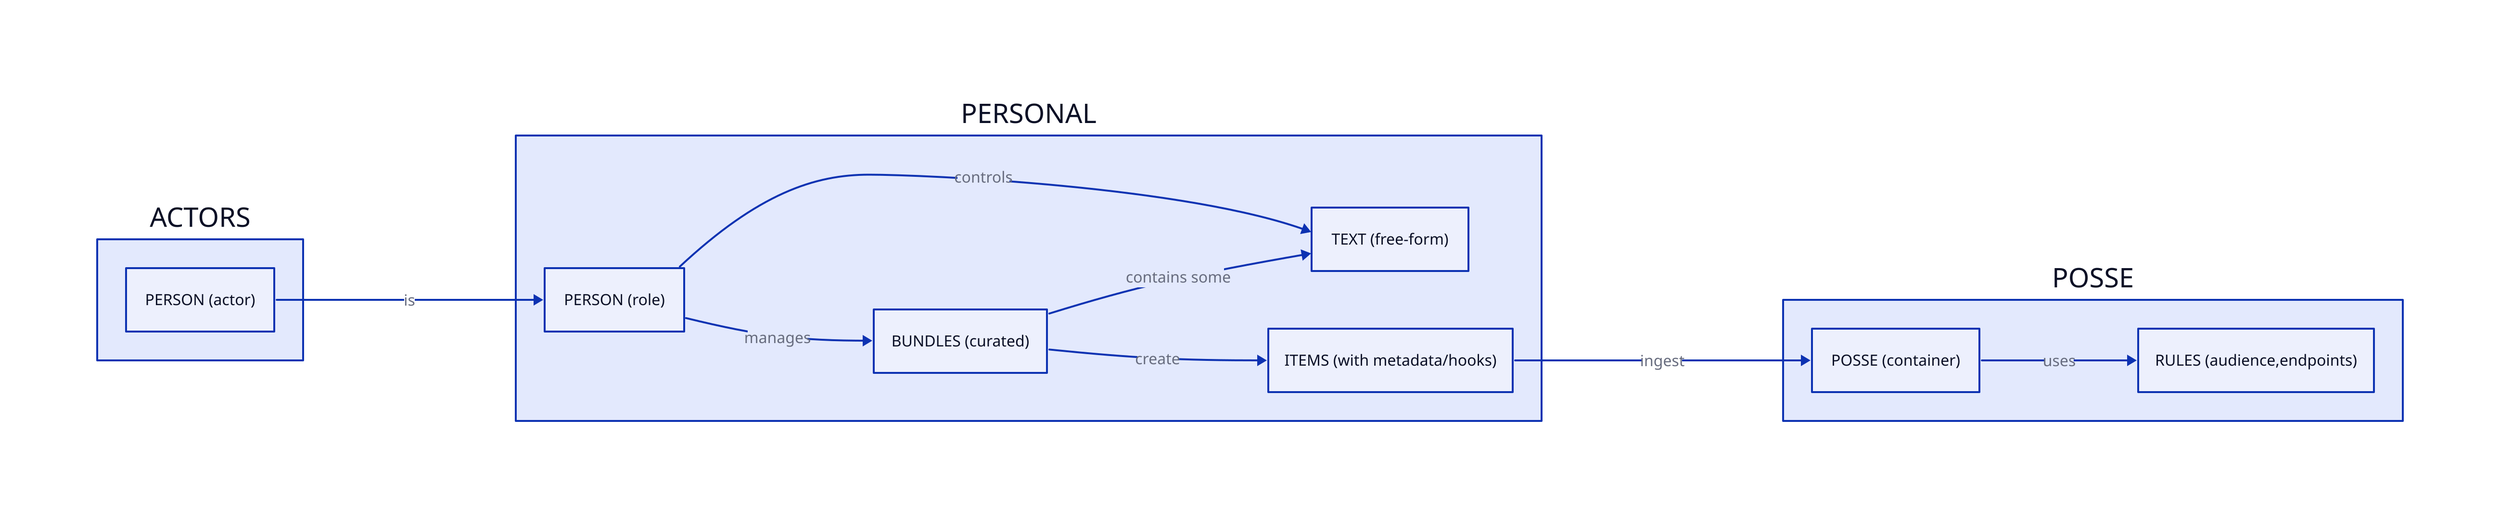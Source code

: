direction: right

actors: {
  label: "ACTORS"
  person_actor: "PERSON (actor)"
}

personal: {
  label: "PERSONAL"
  person: "PERSON (role)"
  text: "TEXT (free-form)"
  bundles: "BUNDLES (curated)"
  items: "ITEMS (with metadata/hooks)"

  person -> text: "controls"
  person -> bundles: "manages"
  bundles -> text: "contains some"
  bundles -> items: "create"
}

posse: {
  label: "POSSE"
  container: "POSSE (container)"
  rules: "RULES (audience,endpoints)"
  container -> rules: "uses"
}

actors.person_actor -> personal.person: "is"
personal.items -> posse.container: "ingest"
